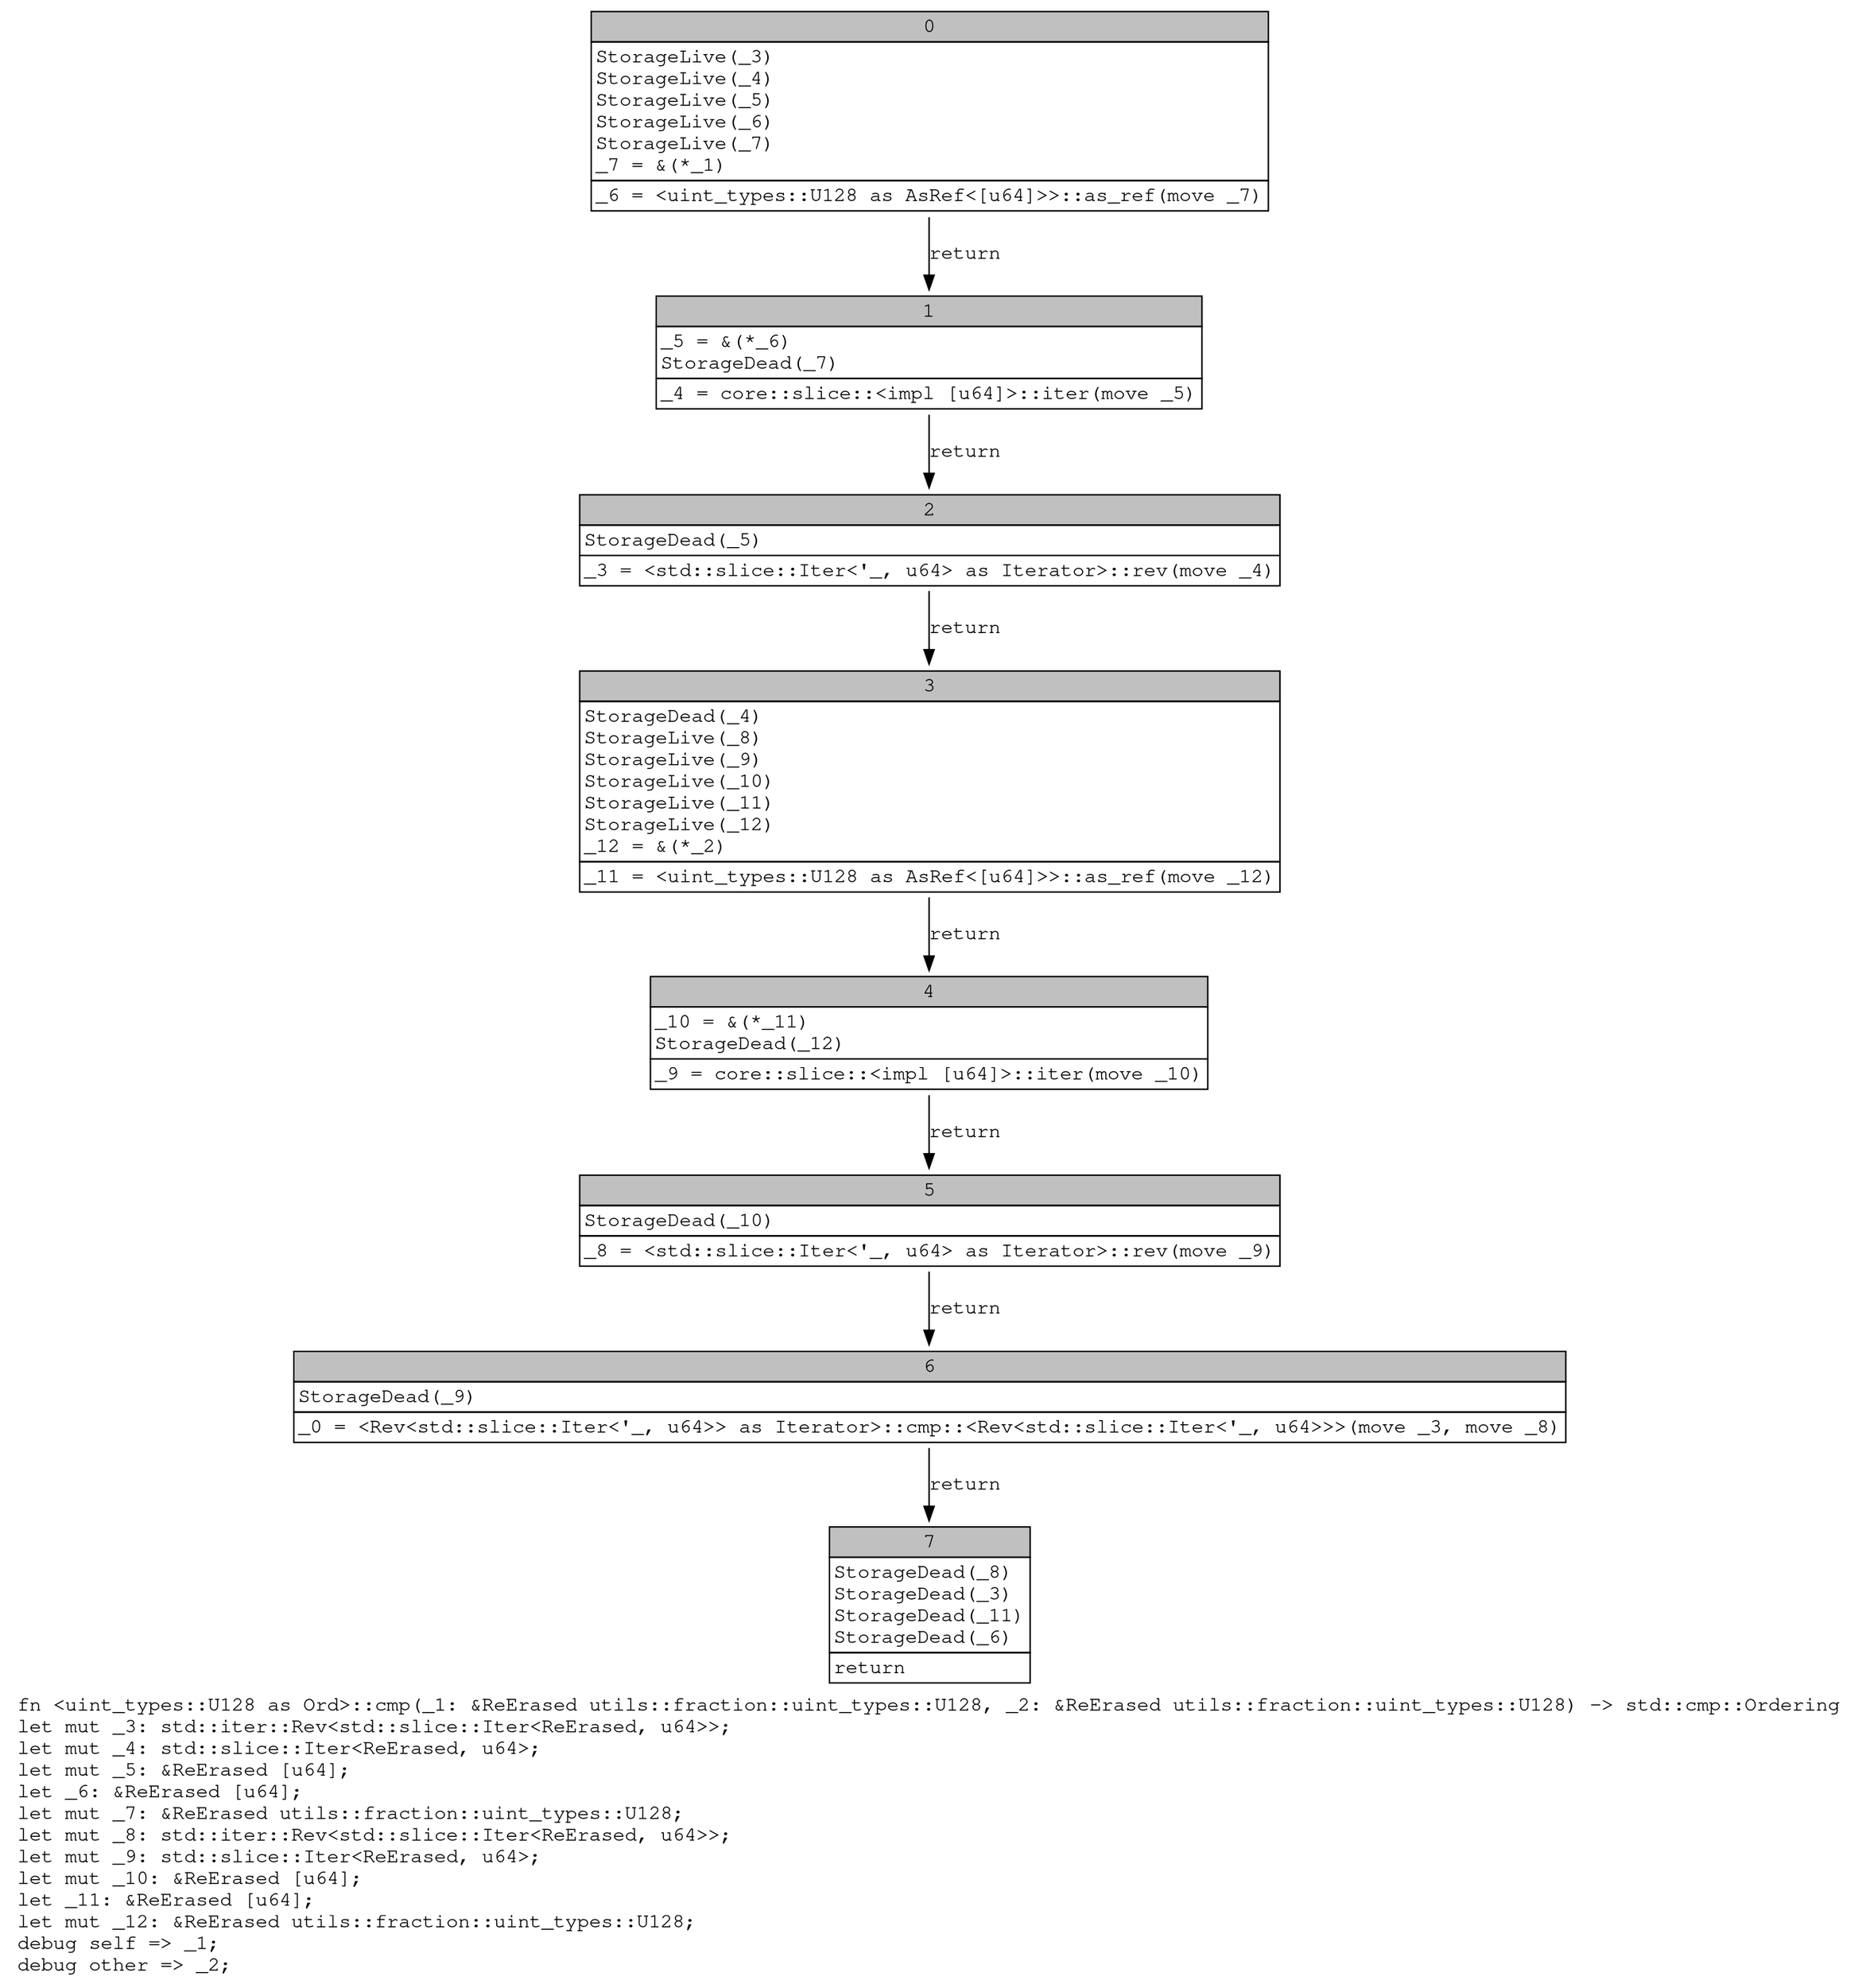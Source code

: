 digraph Mir_0_12068 {
    graph [fontname="Courier, monospace"];
    node [fontname="Courier, monospace"];
    edge [fontname="Courier, monospace"];
    label=<fn &lt;uint_types::U128 as Ord&gt;::cmp(_1: &amp;ReErased utils::fraction::uint_types::U128, _2: &amp;ReErased utils::fraction::uint_types::U128) -&gt; std::cmp::Ordering<br align="left"/>let mut _3: std::iter::Rev&lt;std::slice::Iter&lt;ReErased, u64&gt;&gt;;<br align="left"/>let mut _4: std::slice::Iter&lt;ReErased, u64&gt;;<br align="left"/>let mut _5: &amp;ReErased [u64];<br align="left"/>let _6: &amp;ReErased [u64];<br align="left"/>let mut _7: &amp;ReErased utils::fraction::uint_types::U128;<br align="left"/>let mut _8: std::iter::Rev&lt;std::slice::Iter&lt;ReErased, u64&gt;&gt;;<br align="left"/>let mut _9: std::slice::Iter&lt;ReErased, u64&gt;;<br align="left"/>let mut _10: &amp;ReErased [u64];<br align="left"/>let _11: &amp;ReErased [u64];<br align="left"/>let mut _12: &amp;ReErased utils::fraction::uint_types::U128;<br align="left"/>debug self =&gt; _1;<br align="left"/>debug other =&gt; _2;<br align="left"/>>;
    bb0__0_12068 [shape="none", label=<<table border="0" cellborder="1" cellspacing="0"><tr><td bgcolor="gray" align="center" colspan="1">0</td></tr><tr><td align="left" balign="left">StorageLive(_3)<br/>StorageLive(_4)<br/>StorageLive(_5)<br/>StorageLive(_6)<br/>StorageLive(_7)<br/>_7 = &amp;(*_1)<br/></td></tr><tr><td align="left">_6 = &lt;uint_types::U128 as AsRef&lt;[u64]&gt;&gt;::as_ref(move _7)</td></tr></table>>];
    bb1__0_12068 [shape="none", label=<<table border="0" cellborder="1" cellspacing="0"><tr><td bgcolor="gray" align="center" colspan="1">1</td></tr><tr><td align="left" balign="left">_5 = &amp;(*_6)<br/>StorageDead(_7)<br/></td></tr><tr><td align="left">_4 = core::slice::&lt;impl [u64]&gt;::iter(move _5)</td></tr></table>>];
    bb2__0_12068 [shape="none", label=<<table border="0" cellborder="1" cellspacing="0"><tr><td bgcolor="gray" align="center" colspan="1">2</td></tr><tr><td align="left" balign="left">StorageDead(_5)<br/></td></tr><tr><td align="left">_3 = &lt;std::slice::Iter&lt;'_, u64&gt; as Iterator&gt;::rev(move _4)</td></tr></table>>];
    bb3__0_12068 [shape="none", label=<<table border="0" cellborder="1" cellspacing="0"><tr><td bgcolor="gray" align="center" colspan="1">3</td></tr><tr><td align="left" balign="left">StorageDead(_4)<br/>StorageLive(_8)<br/>StorageLive(_9)<br/>StorageLive(_10)<br/>StorageLive(_11)<br/>StorageLive(_12)<br/>_12 = &amp;(*_2)<br/></td></tr><tr><td align="left">_11 = &lt;uint_types::U128 as AsRef&lt;[u64]&gt;&gt;::as_ref(move _12)</td></tr></table>>];
    bb4__0_12068 [shape="none", label=<<table border="0" cellborder="1" cellspacing="0"><tr><td bgcolor="gray" align="center" colspan="1">4</td></tr><tr><td align="left" balign="left">_10 = &amp;(*_11)<br/>StorageDead(_12)<br/></td></tr><tr><td align="left">_9 = core::slice::&lt;impl [u64]&gt;::iter(move _10)</td></tr></table>>];
    bb5__0_12068 [shape="none", label=<<table border="0" cellborder="1" cellspacing="0"><tr><td bgcolor="gray" align="center" colspan="1">5</td></tr><tr><td align="left" balign="left">StorageDead(_10)<br/></td></tr><tr><td align="left">_8 = &lt;std::slice::Iter&lt;'_, u64&gt; as Iterator&gt;::rev(move _9)</td></tr></table>>];
    bb6__0_12068 [shape="none", label=<<table border="0" cellborder="1" cellspacing="0"><tr><td bgcolor="gray" align="center" colspan="1">6</td></tr><tr><td align="left" balign="left">StorageDead(_9)<br/></td></tr><tr><td align="left">_0 = &lt;Rev&lt;std::slice::Iter&lt;'_, u64&gt;&gt; as Iterator&gt;::cmp::&lt;Rev&lt;std::slice::Iter&lt;'_, u64&gt;&gt;&gt;(move _3, move _8)</td></tr></table>>];
    bb7__0_12068 [shape="none", label=<<table border="0" cellborder="1" cellspacing="0"><tr><td bgcolor="gray" align="center" colspan="1">7</td></tr><tr><td align="left" balign="left">StorageDead(_8)<br/>StorageDead(_3)<br/>StorageDead(_11)<br/>StorageDead(_6)<br/></td></tr><tr><td align="left">return</td></tr></table>>];
    bb0__0_12068 -> bb1__0_12068 [label="return"];
    bb1__0_12068 -> bb2__0_12068 [label="return"];
    bb2__0_12068 -> bb3__0_12068 [label="return"];
    bb3__0_12068 -> bb4__0_12068 [label="return"];
    bb4__0_12068 -> bb5__0_12068 [label="return"];
    bb5__0_12068 -> bb6__0_12068 [label="return"];
    bb6__0_12068 -> bb7__0_12068 [label="return"];
}
